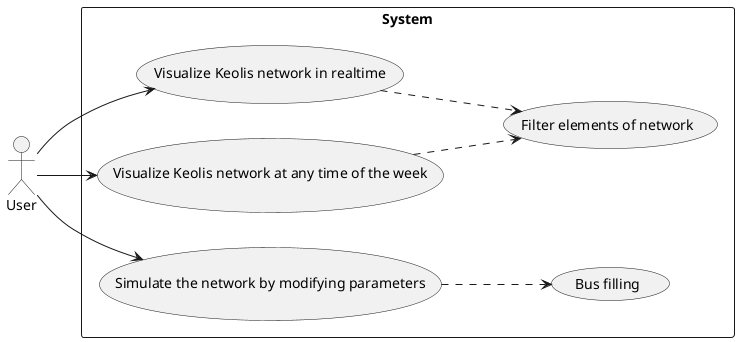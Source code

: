 @startuml

left to right direction
actor "User" as user
rectangle System {
    usecase "Visualize Keolis network in realtime" as VisRT
    usecase "Visualize Keolis network at any time of the week" as VisSt
    usecase "Simulate the network by modifying parameters" as S
    usecase "Filter elements of network" as Filter
    usecase "Bus filling" as BF
}

user --> VisRT
VisRT --> Filter #line.dashed;
user --> VisSt
VisSt --> Filter #line.dashed;
user --> S

S --> BF #line.dashed;

@enduml
